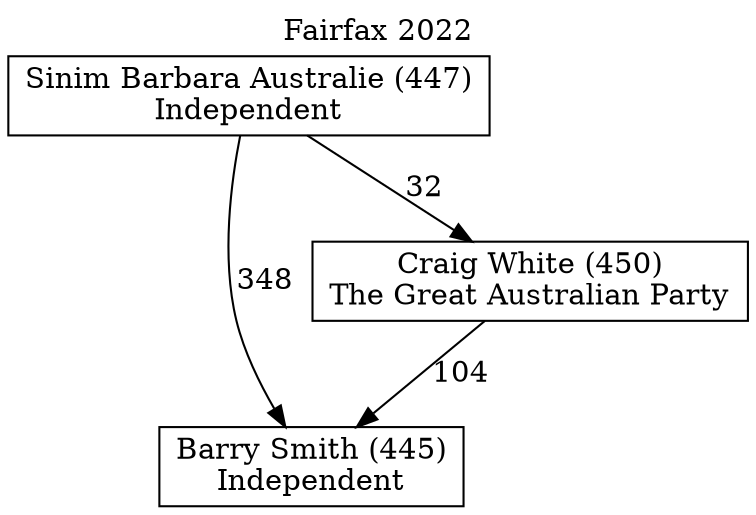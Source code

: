 // House preference flow
digraph "Barry Smith (445)_Fairfax_2022" {
	graph [label="Fairfax 2022" labelloc=t mclimit=10]
	node [shape=box]
	"Barry Smith (445)" [label="Barry Smith (445)
Independent"]
	"Craig White (450)" [label="Craig White (450)
The Great Australian Party"]
	"Sinim Barbara Australie (447)" [label="Sinim Barbara Australie (447)
Independent"]
	"Craig White (450)" -> "Barry Smith (445)" [label=104]
	"Sinim Barbara Australie (447)" -> "Craig White (450)" [label=32]
	"Sinim Barbara Australie (447)" -> "Barry Smith (445)" [label=348]
}
